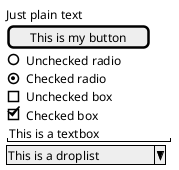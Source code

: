 @startuml

salt
{
  Just plain text
  [This is my button]
  ()  Unchecked radio
  (X) Checked radio
  []  Unchecked box
  [X] Checked box
  "This is a textbox   "
  ^This is a droplist^
}

@enduml